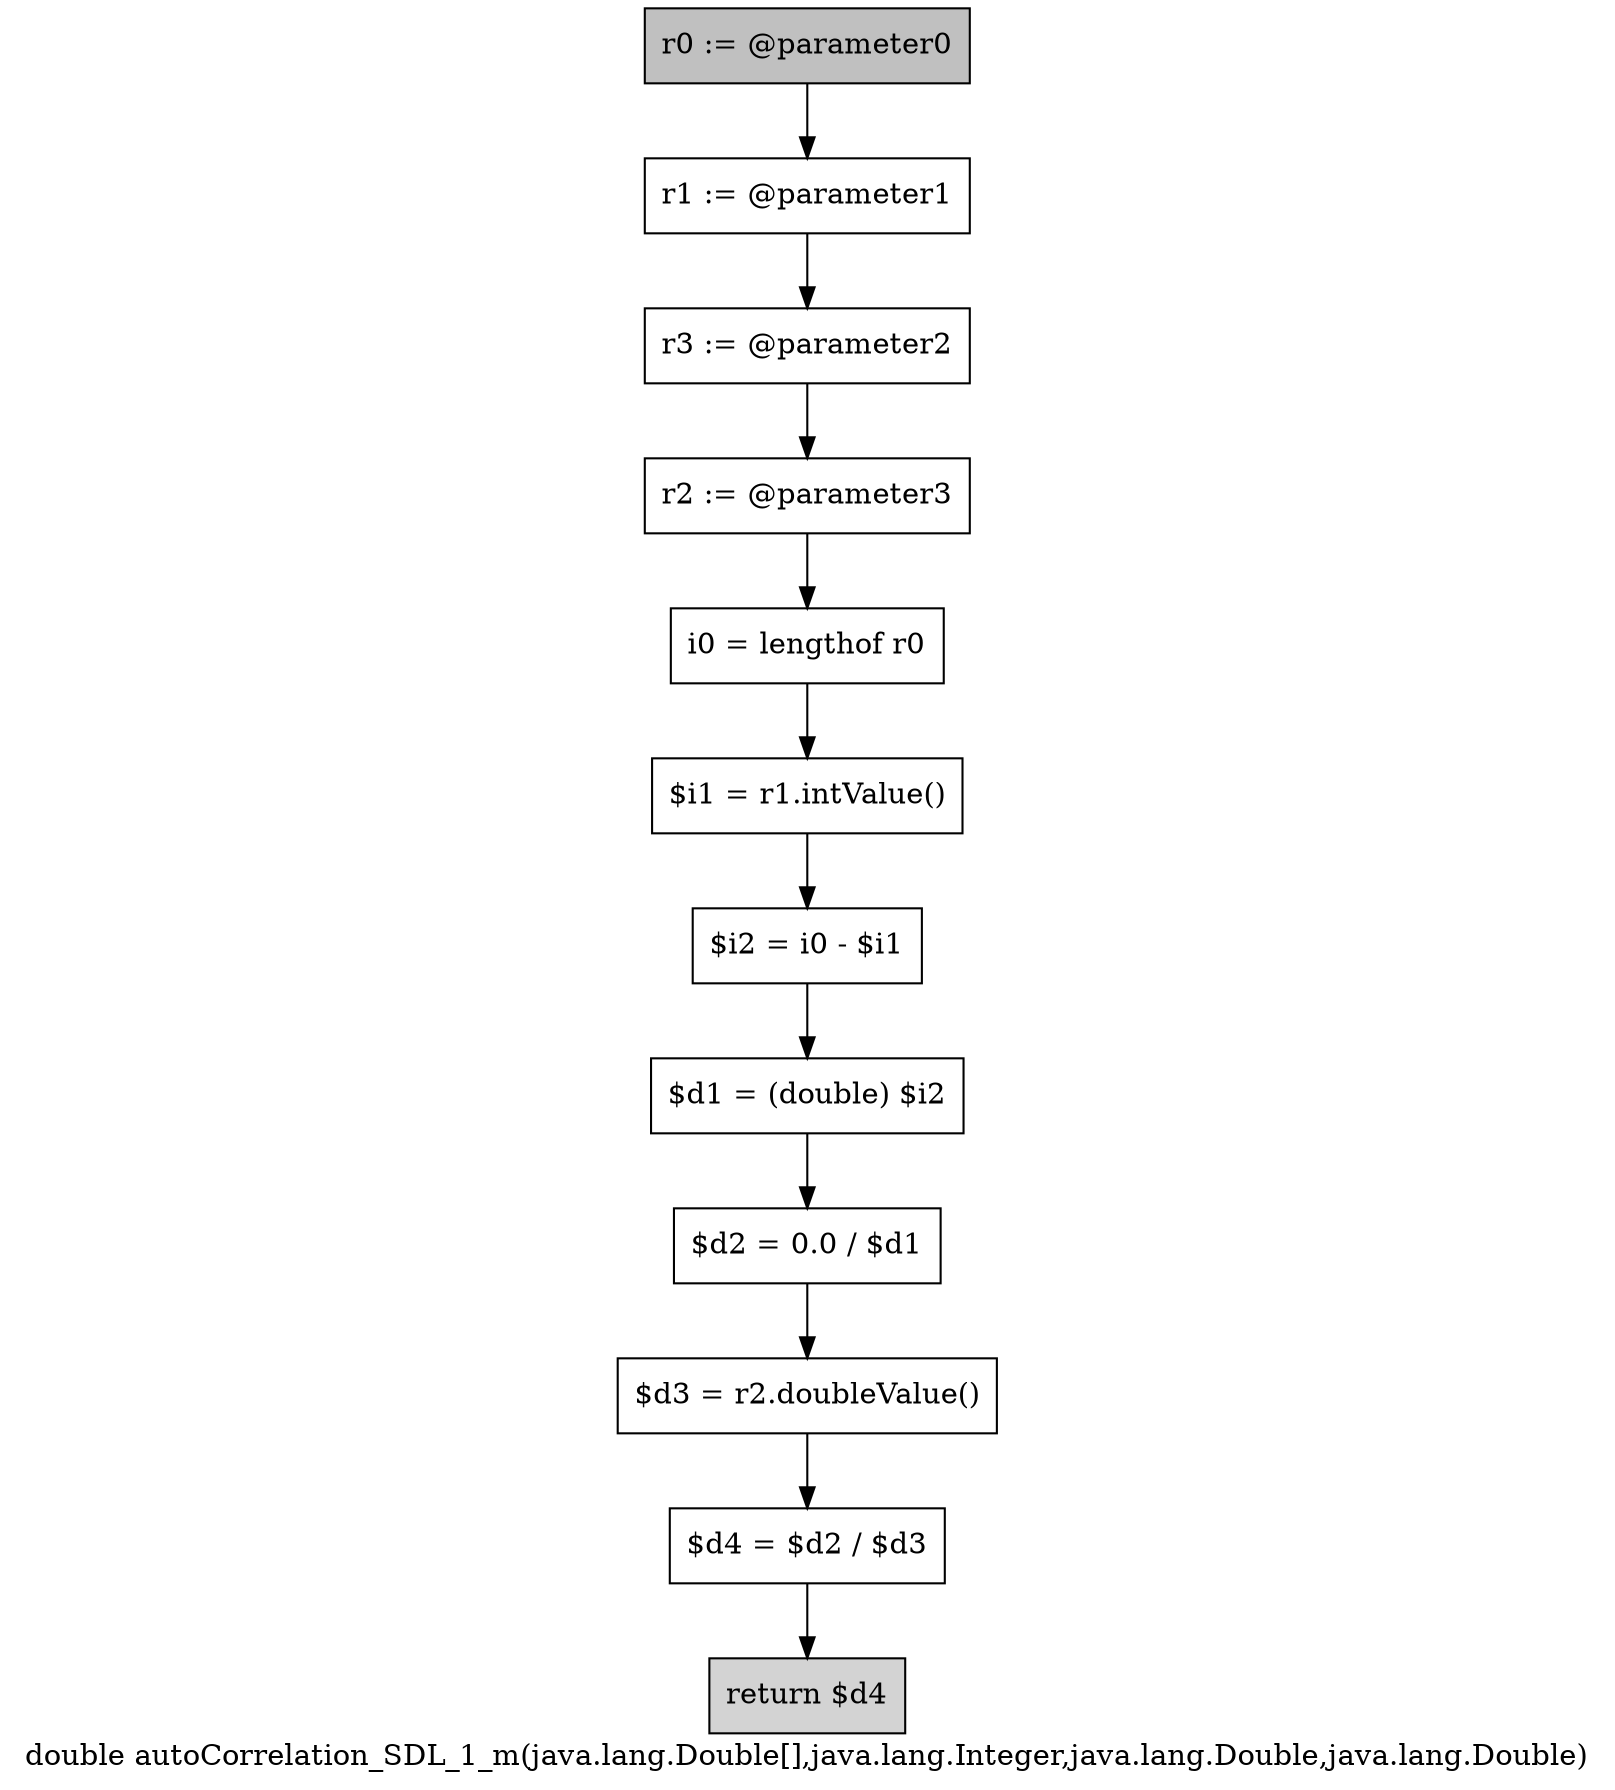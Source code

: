 digraph "double autoCorrelation_SDL_1_m(java.lang.Double[],java.lang.Integer,java.lang.Double,java.lang.Double)" {
    label="double autoCorrelation_SDL_1_m(java.lang.Double[],java.lang.Integer,java.lang.Double,java.lang.Double)";
    node [shape=box];
    "0" [style=filled,fillcolor=gray,label="r0 := @parameter0",];
    "1" [label="r1 := @parameter1",];
    "0"->"1";
    "2" [label="r3 := @parameter2",];
    "1"->"2";
    "3" [label="r2 := @parameter3",];
    "2"->"3";
    "4" [label="i0 = lengthof r0",];
    "3"->"4";
    "5" [label="$i1 = r1.intValue()",];
    "4"->"5";
    "6" [label="$i2 = i0 - $i1",];
    "5"->"6";
    "7" [label="$d1 = (double) $i2",];
    "6"->"7";
    "8" [label="$d2 = 0.0 / $d1",];
    "7"->"8";
    "9" [label="$d3 = r2.doubleValue()",];
    "8"->"9";
    "10" [label="$d4 = $d2 / $d3",];
    "9"->"10";
    "11" [style=filled,fillcolor=lightgray,label="return $d4",];
    "10"->"11";
}
